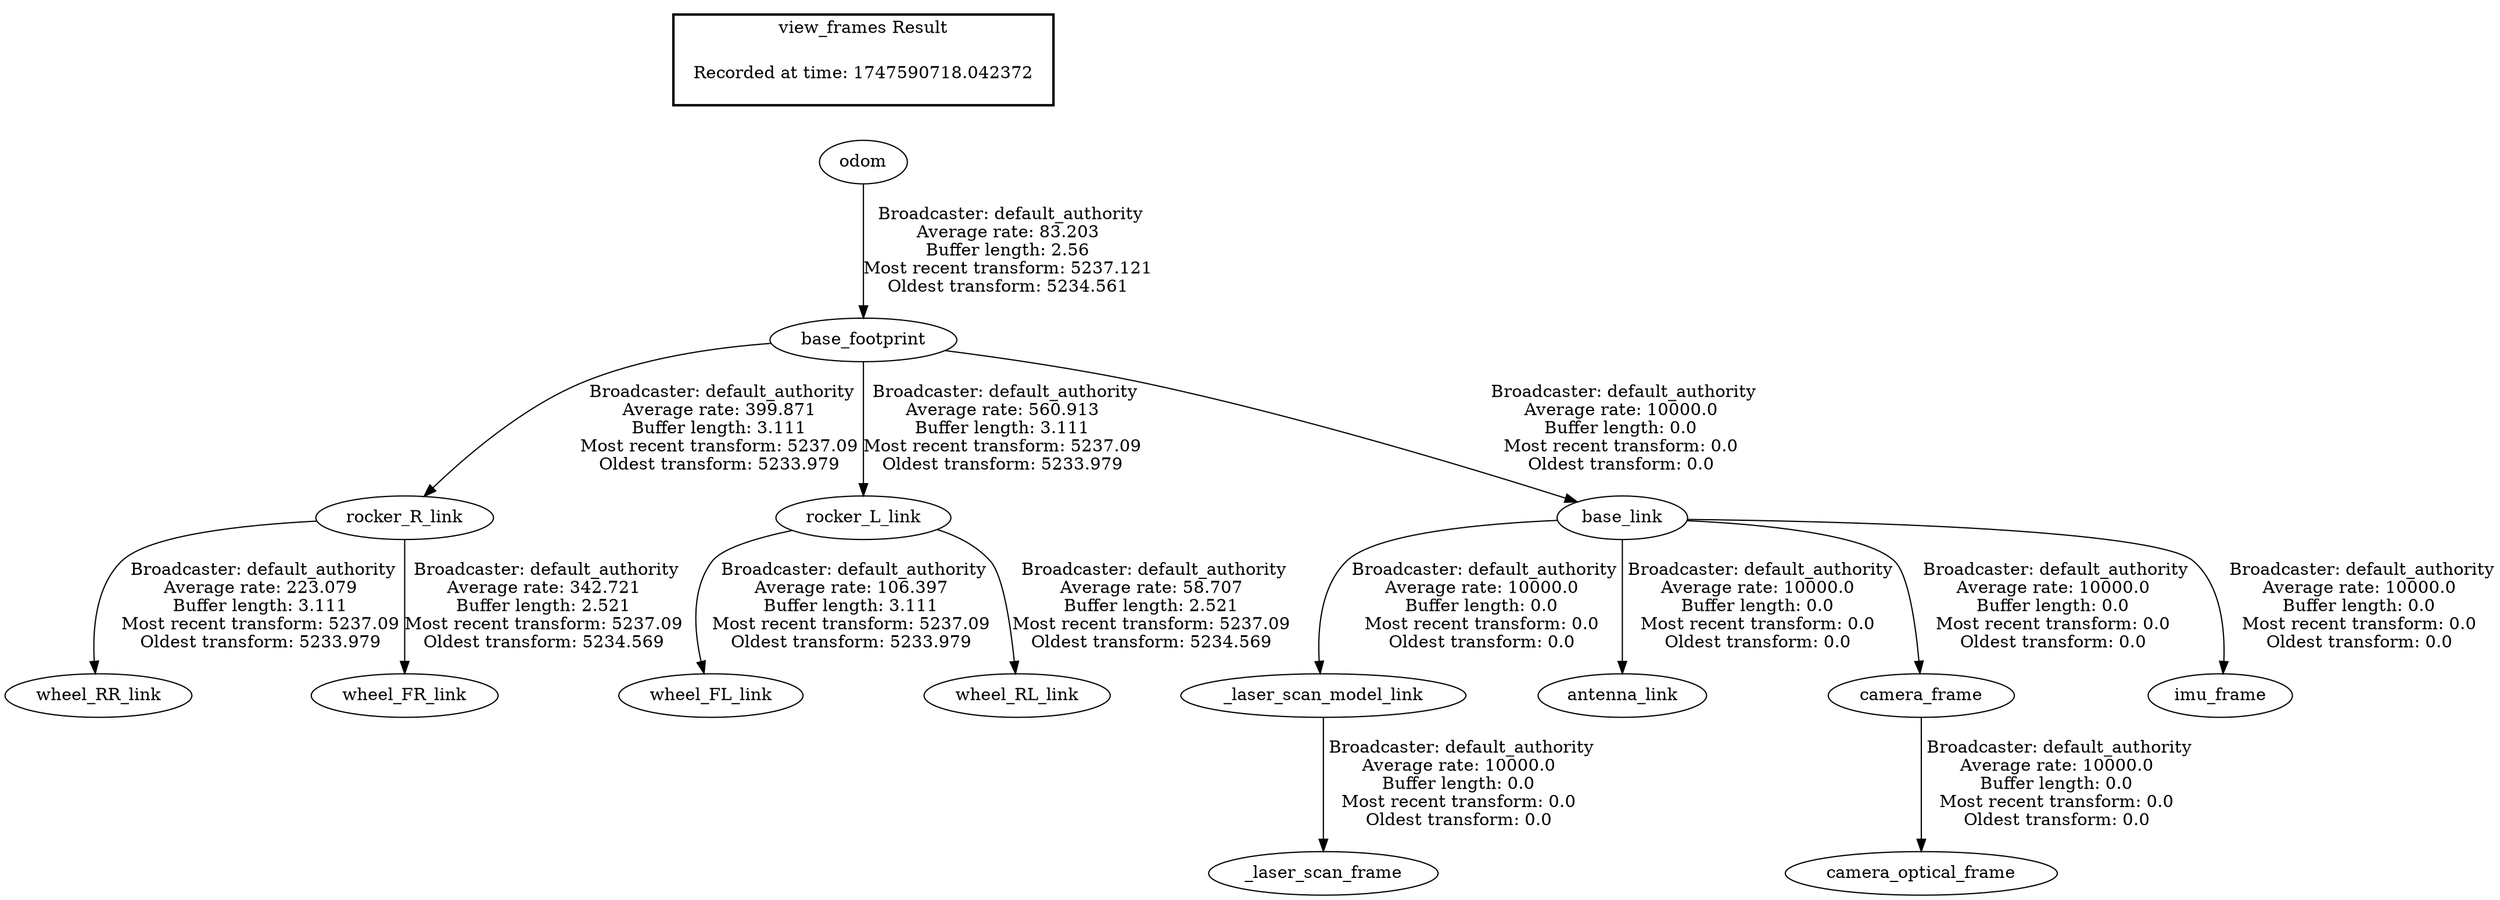 digraph G {
"base_footprint" -> "rocker_R_link"[label=" Broadcaster: default_authority\nAverage rate: 399.871\nBuffer length: 3.111\nMost recent transform: 5237.09\nOldest transform: 5233.979\n"];
"odom" -> "base_footprint"[label=" Broadcaster: default_authority\nAverage rate: 83.203\nBuffer length: 2.56\nMost recent transform: 5237.121\nOldest transform: 5234.561\n"];
"rocker_R_link" -> "wheel_RR_link"[label=" Broadcaster: default_authority\nAverage rate: 223.079\nBuffer length: 3.111\nMost recent transform: 5237.09\nOldest transform: 5233.979\n"];
"base_footprint" -> "rocker_L_link"[label=" Broadcaster: default_authority\nAverage rate: 560.913\nBuffer length: 3.111\nMost recent transform: 5237.09\nOldest transform: 5233.979\n"];
"rocker_L_link" -> "wheel_FL_link"[label=" Broadcaster: default_authority\nAverage rate: 106.397\nBuffer length: 3.111\nMost recent transform: 5237.09\nOldest transform: 5233.979\n"];
"rocker_R_link" -> "wheel_FR_link"[label=" Broadcaster: default_authority\nAverage rate: 342.721\nBuffer length: 2.521\nMost recent transform: 5237.09\nOldest transform: 5234.569\n"];
"rocker_L_link" -> "wheel_RL_link"[label=" Broadcaster: default_authority\nAverage rate: 58.707\nBuffer length: 2.521\nMost recent transform: 5237.09\nOldest transform: 5234.569\n"];
"_laser_scan_model_link" -> "_laser_scan_frame"[label=" Broadcaster: default_authority\nAverage rate: 10000.0\nBuffer length: 0.0\nMost recent transform: 0.0\nOldest transform: 0.0\n"];
"base_link" -> "_laser_scan_model_link"[label=" Broadcaster: default_authority\nAverage rate: 10000.0\nBuffer length: 0.0\nMost recent transform: 0.0\nOldest transform: 0.0\n"];
"base_footprint" -> "base_link"[label=" Broadcaster: default_authority\nAverage rate: 10000.0\nBuffer length: 0.0\nMost recent transform: 0.0\nOldest transform: 0.0\n"];
"base_link" -> "antenna_link"[label=" Broadcaster: default_authority\nAverage rate: 10000.0\nBuffer length: 0.0\nMost recent transform: 0.0\nOldest transform: 0.0\n"];
"base_link" -> "camera_frame"[label=" Broadcaster: default_authority\nAverage rate: 10000.0\nBuffer length: 0.0\nMost recent transform: 0.0\nOldest transform: 0.0\n"];
"camera_frame" -> "camera_optical_frame"[label=" Broadcaster: default_authority\nAverage rate: 10000.0\nBuffer length: 0.0\nMost recent transform: 0.0\nOldest transform: 0.0\n"];
"base_link" -> "imu_frame"[label=" Broadcaster: default_authority\nAverage rate: 10000.0\nBuffer length: 0.0\nMost recent transform: 0.0\nOldest transform: 0.0\n"];
edge [style=invis];
 subgraph cluster_legend { style=bold; color=black; label ="view_frames Result";
"Recorded at time: 1747590718.042372"[ shape=plaintext ] ;
}->"odom";
}
